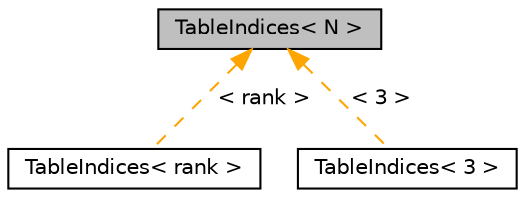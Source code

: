 digraph "TableIndices&lt; N &gt;"
{
 // LATEX_PDF_SIZE
  edge [fontname="Helvetica",fontsize="10",labelfontname="Helvetica",labelfontsize="10"];
  node [fontname="Helvetica",fontsize="10",shape=record];
  Node1 [label="TableIndices\< N \>",height=0.2,width=0.4,color="black", fillcolor="grey75", style="filled", fontcolor="black",tooltip=" "];
  Node1 -> Node2 [dir="back",color="orange",fontsize="10",style="dashed",label=" \< rank \>" ,fontname="Helvetica"];
  Node2 [label="TableIndices\< rank \>",height=0.2,width=0.4,color="black", fillcolor="white", style="filled",URL="$classTableIndices.html",tooltip=" "];
  Node1 -> Node3 [dir="back",color="orange",fontsize="10",style="dashed",label=" \< 3 \>" ,fontname="Helvetica"];
  Node3 [label="TableIndices\< 3 \>",height=0.2,width=0.4,color="black", fillcolor="white", style="filled",URL="$classTableIndices.html",tooltip=" "];
}
